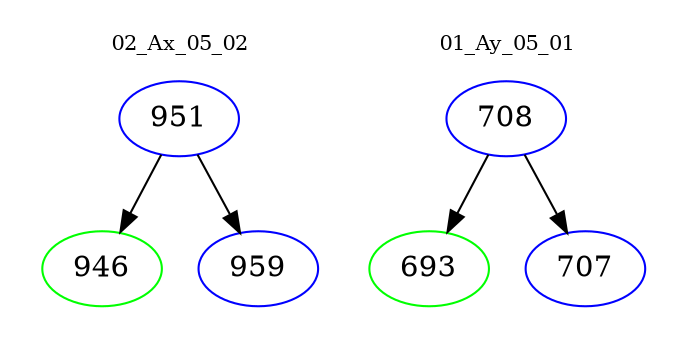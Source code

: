 digraph{
subgraph cluster_0 {
color = white
label = "02_Ax_05_02";
fontsize=10;
T0_951 [label="951", color="blue"]
T0_951 -> T0_946 [color="black"]
T0_946 [label="946", color="green"]
T0_951 -> T0_959 [color="black"]
T0_959 [label="959", color="blue"]
}
subgraph cluster_1 {
color = white
label = "01_Ay_05_01";
fontsize=10;
T1_708 [label="708", color="blue"]
T1_708 -> T1_693 [color="black"]
T1_693 [label="693", color="green"]
T1_708 -> T1_707 [color="black"]
T1_707 [label="707", color="blue"]
}
}
